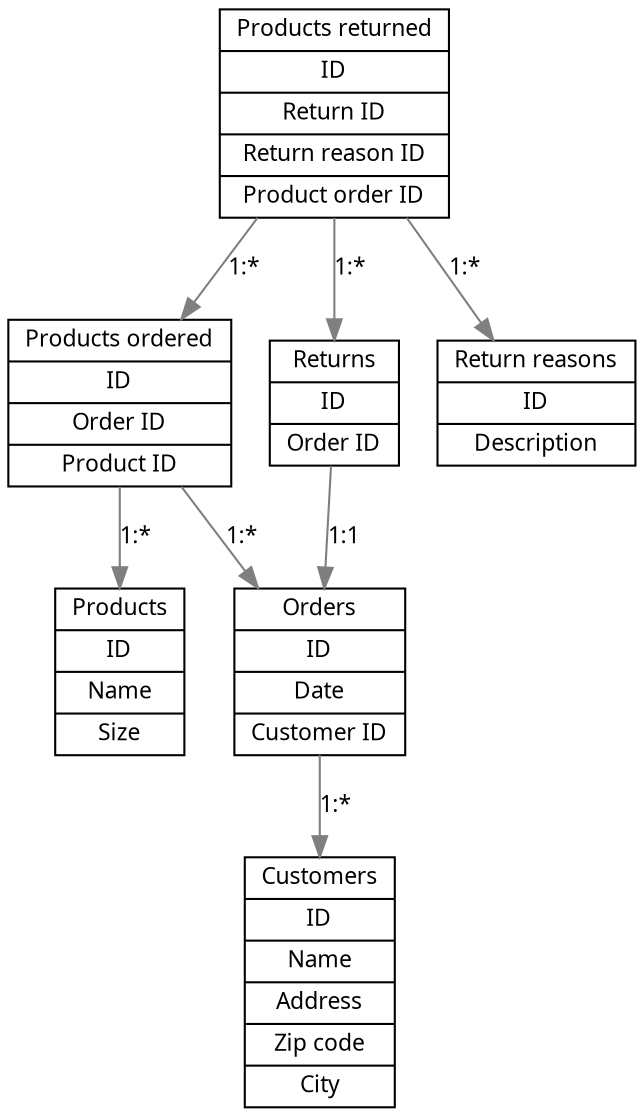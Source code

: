 digraph schema {
    splines=true;
    overlap=portho;
    model=subset;

    edge [color=gray50, fontname=Calibri, fontsize=11];
    node [shape=record, fontname=Calibri, fontsize=11];

    customers [label="{{Customers}|{ID}|{Name}|{Address}|{Zip code}|{City}}"];
    products [label="{{Products}|{ID}|{Name}|{Size}}"];
    orders [label="{{Orders}|{ID}|{Date}|{Customer ID}}"];
    products_ordered [label="{{Products ordered}|{ID}|{Order ID}|{Product ID}}"];
    returns [label="{{Returns}|{ID}|{Order ID}}"];
    return_reasons [label="{{Return reasons}|{ID}|{Description}}"];
    products_returned [label="{{Products returned}|{ID}|{Return ID}|{Return reason ID}|{Product order ID}}"];

    orders -> customers [label="1:*"];
    products_ordered -> orders [label="1:*"];
    products_ordered -> products [label="1:*"];
    returns -> orders [label="1:1"];
    products_returned -> returns [label="1:*"];
    products_returned -> return_reasons [label="1:*"];
    products_returned -> products_ordered [label="1:*"];
}
